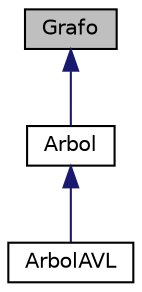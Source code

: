 digraph "Grafo"
{
  edge [fontname="Helvetica",fontsize="10",labelfontname="Helvetica",labelfontsize="10"];
  node [fontname="Helvetica",fontsize="10",shape=record];
  Node0 [label="Grafo",height=0.2,width=0.4,color="black", fillcolor="grey75", style="filled", fontcolor="black"];
  Node0 -> Node1 [dir="back",color="midnightblue",fontsize="10",style="solid"];
  Node1 [label="Arbol",height=0.2,width=0.4,color="black", fillcolor="white", style="filled",URL="$classArbol.html",tooltip="Implementación de un arbol binario basada en un grafo con listas de adyacencia. "];
  Node1 -> Node2 [dir="back",color="midnightblue",fontsize="10",style="solid"];
  Node2 [label="ArbolAVL",height=0.2,width=0.4,color="black", fillcolor="white", style="filled",URL="$classArbolAVL.html",tooltip="Implementación de un arbol binario que por cada inserción se corrobore el balance del mismo y se pued..."];
}
